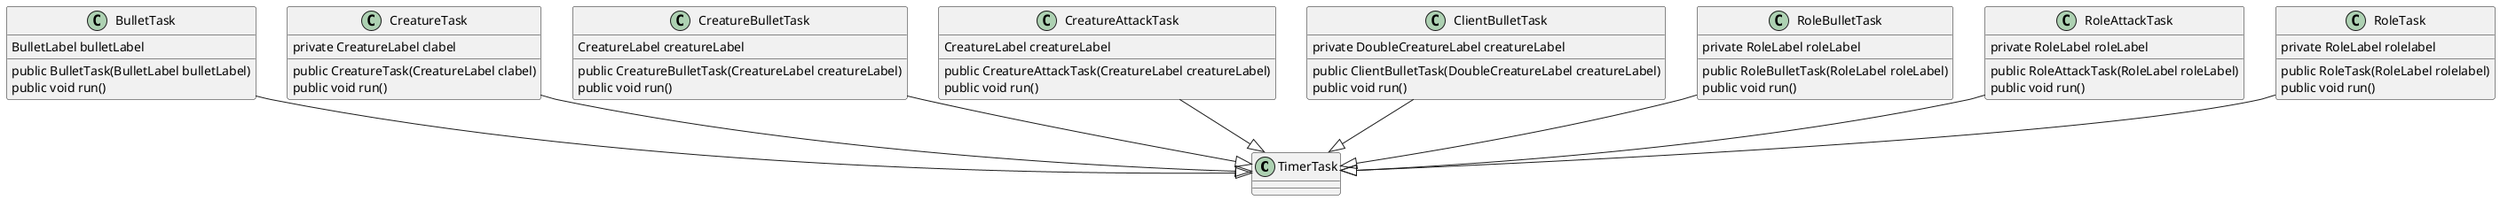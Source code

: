 @startuml

class TimerTask{

}

class BulletTask {
    BulletLabel bulletLabel
    public BulletTask(BulletLabel bulletLabel)
    public void run()
}

class CreatureTask{
    private CreatureLabel clabel
    public CreatureTask(CreatureLabel clabel)
    public void run() 
}

class CreatureBulletTask{
    CreatureLabel creatureLabel
    public CreatureBulletTask(CreatureLabel creatureLabel)
    public void run()
}

class CreatureAttackTask{
    CreatureLabel creatureLabel
    public CreatureAttackTask(CreatureLabel creatureLabel)
    public void run()
}

class ClientBulletTask{

    private DoubleCreatureLabel creatureLabel
    public ClientBulletTask(DoubleCreatureLabel creatureLabel)
    public void run() 
}

class RoleBulletTask {
    private RoleLabel roleLabel
    public RoleBulletTask(RoleLabel roleLabel)
    public void run()
}

class RoleAttackTask {

    private RoleLabel roleLabel
    public RoleAttackTask(RoleLabel roleLabel)
    public void run() 
}

class RoleTask {
    private RoleLabel rolelabel
    public RoleTask(RoleLabel rolelabel)
    public void run()
}


CreatureTask --|>TimerTask
BulletTask --|>TimerTask
CreatureBulletTask --|>TimerTask
RoleTask --|>TimerTask
RoleAttackTask --|>TimerTask
RoleBulletTask --|>TimerTask
ClientBulletTask --|>TimerTask
CreatureAttackTask --|>TimerTask
@enduml